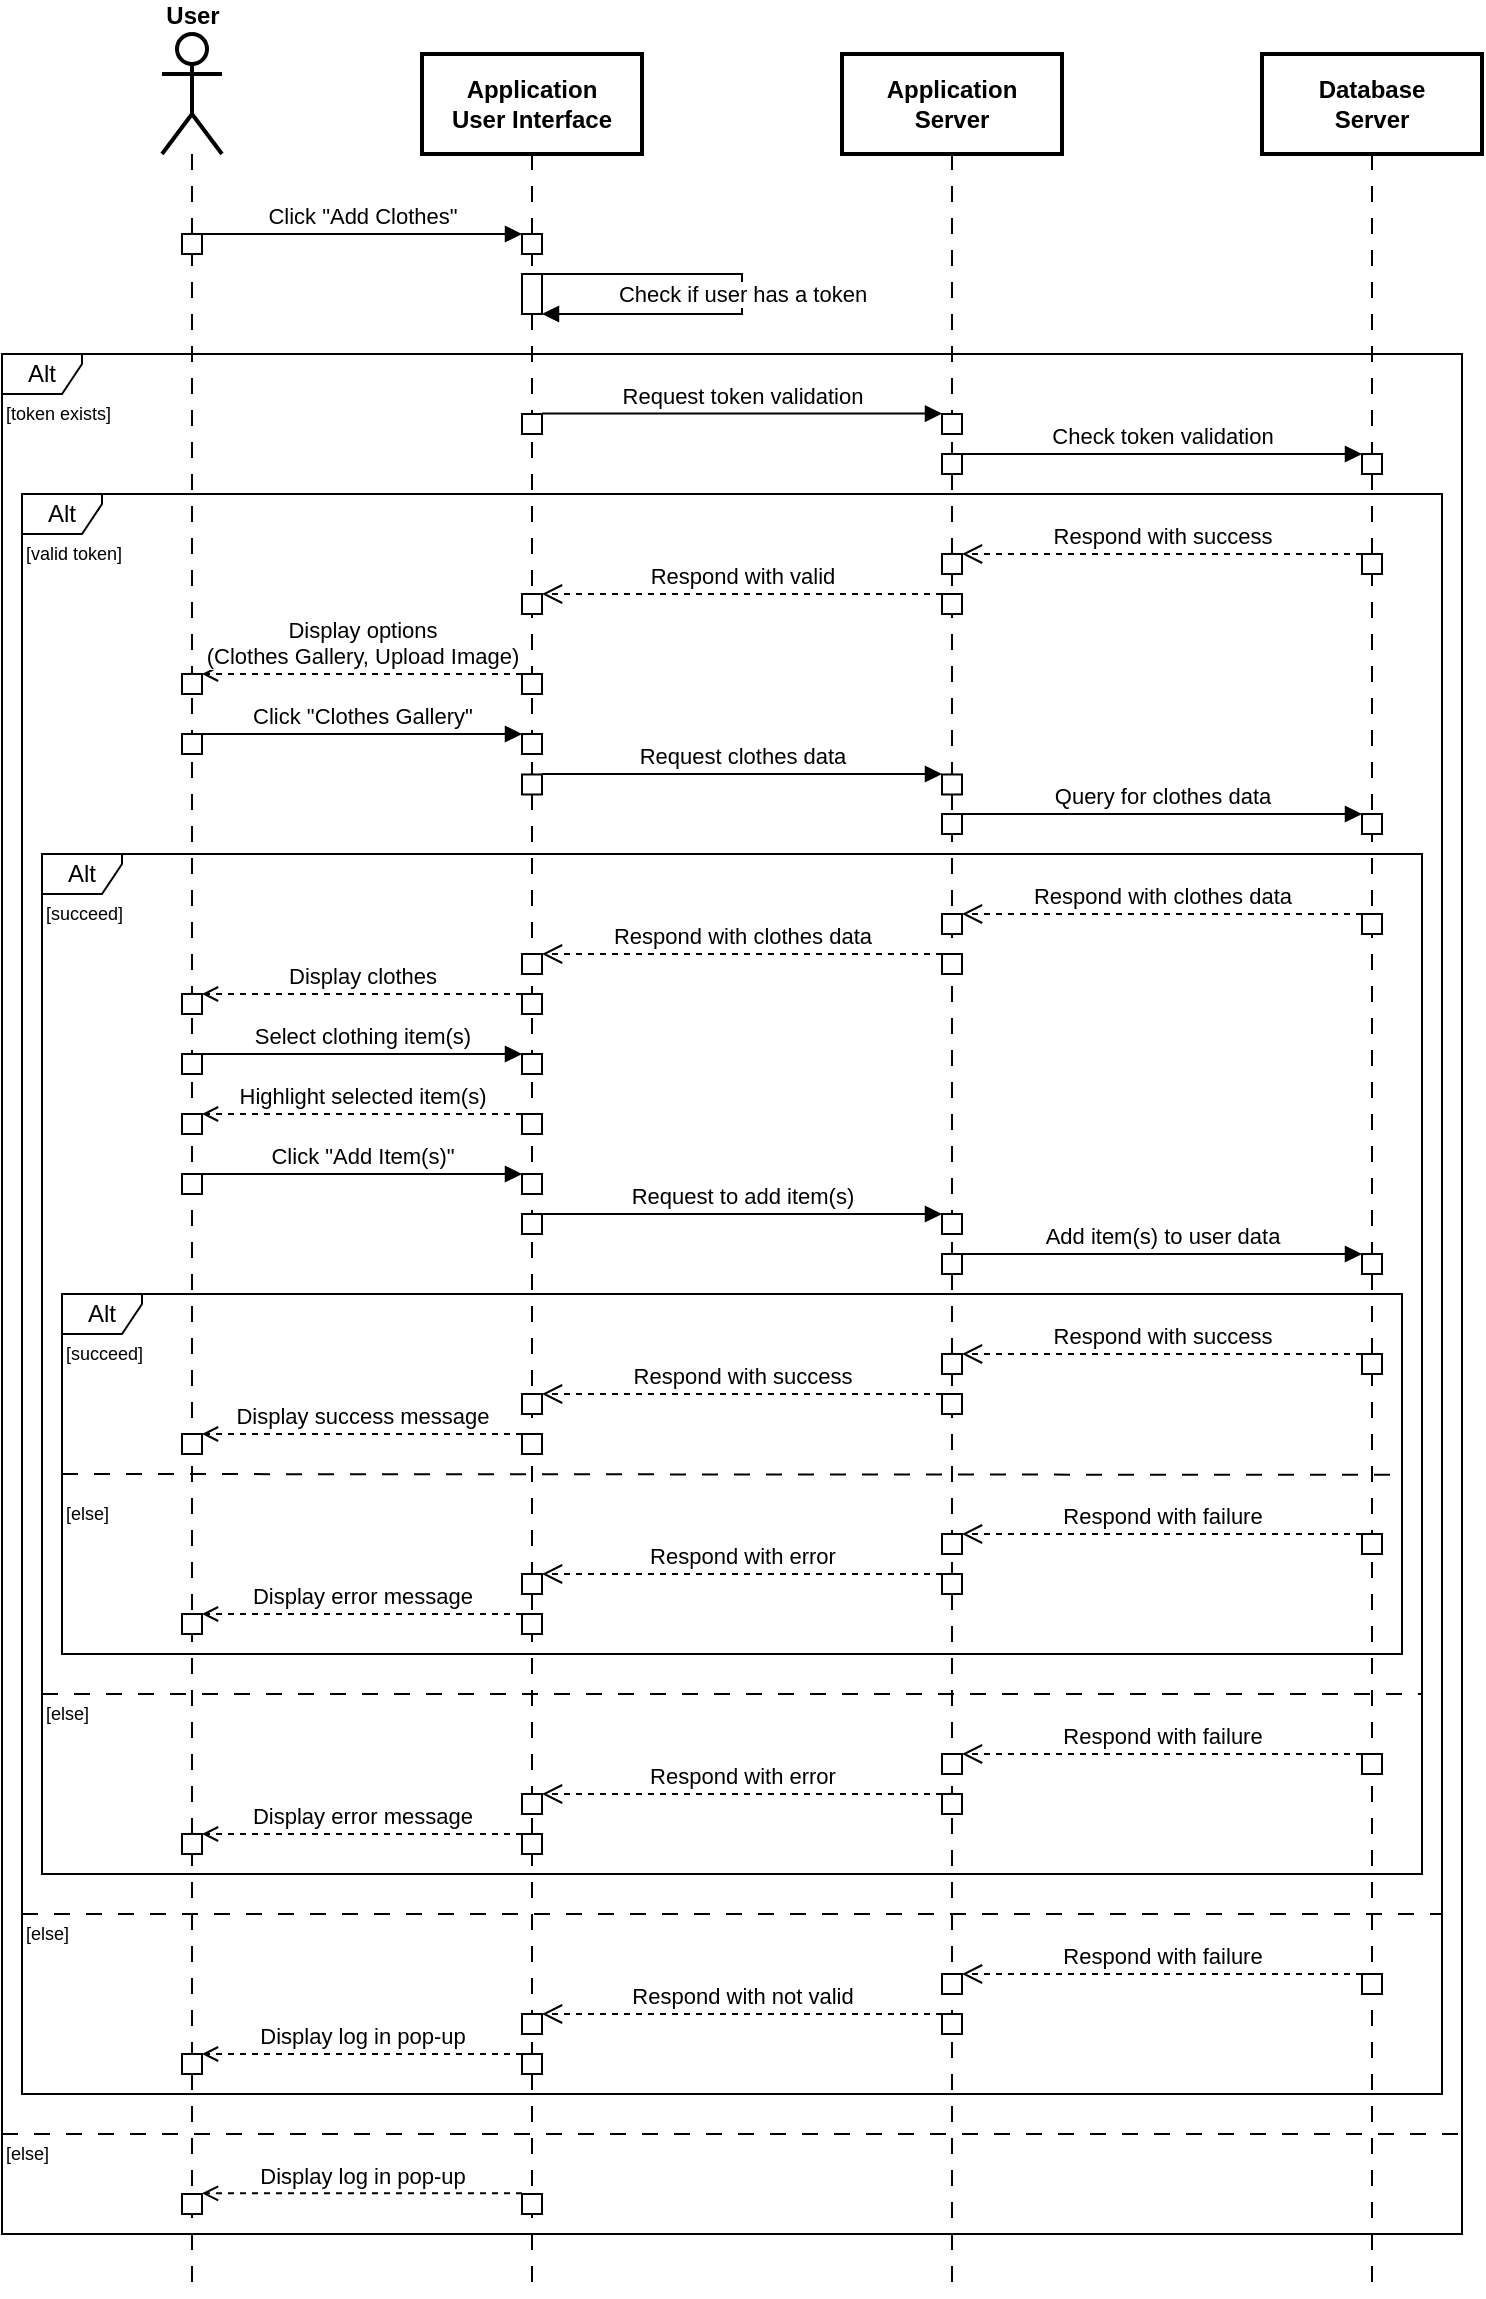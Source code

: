 <mxfile version="24.7.17">
  <diagram name="Page-1" id="OD9T5F2dHPoxvijF9nYm">
    <mxGraphModel dx="1050" dy="669" grid="1" gridSize="10" guides="1" tooltips="1" connect="1" arrows="1" fold="1" page="1" pageScale="1" pageWidth="850" pageHeight="1100" math="0" shadow="0">
      <root>
        <mxCell id="0" />
        <mxCell id="1" parent="0" />
        <mxCell id="In7xI8E0xvDwylisbrGG-25" style="edgeStyle=none;rounded=0;orthogonalLoop=1;jettySize=auto;html=1;exitX=0.5;exitY=1;exitDx=0;exitDy=0;endArrow=none;endFill=0;dashed=1;dashPattern=8 8;" parent="1" source="In7xI8E0xvDwylisbrGG-21" edge="1">
          <mxGeometry relative="1" as="geometry">
            <mxPoint x="515" y="1180" as="targetPoint" />
          </mxGeometry>
        </mxCell>
        <mxCell id="In7xI8E0xvDwylisbrGG-39" value="" style="edgeStyle=none;orthogonalLoop=1;jettySize=auto;html=1;rounded=0;endArrow=none;endFill=0;dashed=1;dashPattern=8 8;" parent="1" edge="1">
          <mxGeometry width="80" relative="1" as="geometry">
            <mxPoint x="135" y="110" as="sourcePoint" />
            <mxPoint x="135" y="1180" as="targetPoint" />
            <Array as="points" />
          </mxGeometry>
        </mxCell>
        <mxCell id="XyA3YNK-eUi3RnsB7o2L-49" value="" style="edgeStyle=none;rounded=0;orthogonalLoop=1;jettySize=auto;html=1;exitX=0.5;exitY=1;exitDx=0;exitDy=0;endArrow=none;endFill=0;dashed=1;dashPattern=8 8;" parent="1" source="In7xI8E0xvDwylisbrGG-22" edge="1">
          <mxGeometry relative="1" as="geometry">
            <mxPoint x="725" y="1180" as="targetPoint" />
            <mxPoint x="725" y="110" as="sourcePoint" />
          </mxGeometry>
        </mxCell>
        <mxCell id="XyA3YNK-eUi3RnsB7o2L-56" value="" style="edgeStyle=none;rounded=0;orthogonalLoop=1;jettySize=auto;html=1;exitX=0.5;exitY=1;exitDx=0;exitDy=0;endArrow=none;endFill=0;dashed=1;dashPattern=8 8;" parent="1" source="In7xI8E0xvDwylisbrGG-20" edge="1">
          <mxGeometry relative="1" as="geometry">
            <mxPoint x="305" y="1180" as="targetPoint" />
            <mxPoint x="305" y="110" as="sourcePoint" />
          </mxGeometry>
        </mxCell>
        <mxCell id="In7xI8E0xvDwylisbrGG-53" value="Display options&lt;div&gt;(Clothes Gallery, Upload Image)&lt;/div&gt;" style="html=1;verticalAlign=bottom;endArrow=open;curved=0;rounded=0;dashed=1;endFill=0;" parent="1" edge="1">
          <mxGeometry x="0.006" relative="1" as="geometry">
            <mxPoint x="300" y="370" as="sourcePoint" />
            <mxPoint x="140" y="370" as="targetPoint" />
            <mxPoint as="offset" />
          </mxGeometry>
        </mxCell>
        <mxCell id="iae3aB0KYA0uh2kD0ogV-4" value="&lt;font style=&quot;font-size: 9px;&quot;&gt;[valid token&lt;/font&gt;&lt;span style=&quot;background-color: initial;&quot;&gt;]&lt;/span&gt;" style="text;strokeColor=none;align=left;fillColor=none;html=1;verticalAlign=middle;whiteSpace=wrap;rounded=0;fontSize=9;" parent="1" vertex="1">
          <mxGeometry x="50" y="300" width="60" height="20" as="geometry" />
        </mxCell>
        <mxCell id="iae3aB0KYA0uh2kD0ogV-5" value="&lt;font style=&quot;font-size: 9px;&quot;&gt;[else&lt;/font&gt;&lt;span style=&quot;background-color: initial;&quot;&gt;]&lt;/span&gt;" style="text;strokeColor=none;align=left;fillColor=none;html=1;verticalAlign=middle;whiteSpace=wrap;rounded=0;fontSize=9;" parent="1" vertex="1">
          <mxGeometry x="50" y="990" width="60" height="20" as="geometry" />
        </mxCell>
        <mxCell id="iae3aB0KYA0uh2kD0ogV-6" value="Alt" style="shape=umlFrame;whiteSpace=wrap;html=1;pointerEvents=0;width=40;height=20;" parent="1" vertex="1">
          <mxGeometry x="50" y="280" width="710" height="800" as="geometry" />
        </mxCell>
        <mxCell id="iae3aB0KYA0uh2kD0ogV-7" value="" style="edgeStyle=none;orthogonalLoop=1;jettySize=auto;html=1;rounded=0;endArrow=none;endFill=0;dashed=1;dashPattern=8 8;" parent="1" edge="1">
          <mxGeometry width="80" relative="1" as="geometry">
            <mxPoint x="50" y="990" as="sourcePoint" />
            <mxPoint x="760" y="990" as="targetPoint" />
            <Array as="points" />
          </mxGeometry>
        </mxCell>
        <mxCell id="iae3aB0KYA0uh2kD0ogV-10" value="Respond with not valid" style="html=1;verticalAlign=bottom;endArrow=open;dashed=1;endSize=8;curved=0;rounded=0;" parent="1" edge="1">
          <mxGeometry relative="1" as="geometry">
            <mxPoint x="310" y="1040" as="targetPoint" />
            <mxPoint x="510" y="1040" as="sourcePoint" />
          </mxGeometry>
        </mxCell>
        <mxCell id="In7xI8E0xvDwylisbrGG-47" value="Click &quot;Add Clothes&quot;" style="html=1;verticalAlign=bottom;endArrow=block;curved=0;rounded=0;" parent="1" edge="1">
          <mxGeometry relative="1" as="geometry">
            <mxPoint x="140" y="150" as="sourcePoint" />
            <mxPoint x="300" y="150" as="targetPoint" />
          </mxGeometry>
        </mxCell>
        <mxCell id="In7xI8E0xvDwylisbrGG-48" value="Respond with error" style="html=1;verticalAlign=bottom;endArrow=open;dashed=1;endSize=8;curved=0;rounded=0;" parent="1" edge="1">
          <mxGeometry relative="1" as="geometry">
            <mxPoint x="310" y="930" as="targetPoint" />
            <mxPoint x="510" y="930" as="sourcePoint" />
          </mxGeometry>
        </mxCell>
        <mxCell id="In7xI8E0xvDwylisbrGG-56" value="Display log in pop-up" style="html=1;verticalAlign=bottom;endArrow=open;curved=0;rounded=0;dashed=1;endFill=0;" parent="1" edge="1">
          <mxGeometry x="0.007" relative="1" as="geometry">
            <mxPoint x="300" y="1129.66" as="sourcePoint" />
            <mxPoint x="140" y="1129.66" as="targetPoint" />
            <mxPoint as="offset" />
          </mxGeometry>
        </mxCell>
        <mxCell id="In7xI8E0xvDwylisbrGG-57" value="Click &quot;Clothes Gallery&quot;" style="html=1;verticalAlign=bottom;endArrow=block;curved=0;rounded=0;" parent="1" edge="1">
          <mxGeometry relative="1" as="geometry">
            <mxPoint x="140" y="400" as="sourcePoint" />
            <mxPoint x="300" y="400" as="targetPoint" />
          </mxGeometry>
        </mxCell>
        <mxCell id="In7xI8E0xvDwylisbrGG-59" value="Query for clothes data" style="html=1;verticalAlign=bottom;endArrow=block;curved=0;rounded=0;" parent="1" edge="1">
          <mxGeometry relative="1" as="geometry">
            <mxPoint x="520" y="440" as="sourcePoint" />
            <mxPoint x="720" y="440" as="targetPoint" />
          </mxGeometry>
        </mxCell>
        <mxCell id="In7xI8E0xvDwylisbrGG-62" value="Alt" style="shape=umlFrame;whiteSpace=wrap;html=1;pointerEvents=0;width=40;height=20;" parent="1" vertex="1">
          <mxGeometry x="40" y="210" width="730" height="940" as="geometry" />
        </mxCell>
        <mxCell id="In7xI8E0xvDwylisbrGG-66" value="&lt;font style=&quot;font-size: 9px;&quot;&gt;[token exists&lt;/font&gt;&lt;span style=&quot;background-color: initial;&quot;&gt;]&lt;/span&gt;" style="text;strokeColor=none;align=left;fillColor=none;html=1;verticalAlign=middle;whiteSpace=wrap;rounded=0;fontSize=9;" parent="1" vertex="1">
          <mxGeometry x="40" y="230" width="60" height="20" as="geometry" />
        </mxCell>
        <mxCell id="In7xI8E0xvDwylisbrGG-67" value="&lt;font style=&quot;font-size: 9px;&quot;&gt;[else&lt;/font&gt;&lt;span style=&quot;background-color: initial;&quot;&gt;]&lt;/span&gt;" style="text;strokeColor=none;align=left;fillColor=none;html=1;verticalAlign=middle;whiteSpace=wrap;rounded=0;fontSize=9;" parent="1" vertex="1">
          <mxGeometry x="40" y="1100" width="60" height="20" as="geometry" />
        </mxCell>
        <mxCell id="In7xI8E0xvDwylisbrGG-74" value="" style="edgeStyle=none;orthogonalLoop=1;jettySize=auto;html=1;rounded=0;endArrow=none;endFill=0;dashed=1;dashPattern=8 8;" parent="1" edge="1">
          <mxGeometry width="80" relative="1" as="geometry">
            <mxPoint x="40" y="1100" as="sourcePoint" />
            <mxPoint x="770" y="1100" as="targetPoint" />
            <Array as="points" />
          </mxGeometry>
        </mxCell>
        <mxCell id="In7xI8E0xvDwylisbrGG-75" value="[succeed]" style="text;strokeColor=none;align=left;fillColor=none;html=1;verticalAlign=middle;whiteSpace=wrap;rounded=0;fontSize=9;" parent="1" vertex="1">
          <mxGeometry x="60" y="480" width="50" height="20" as="geometry" />
        </mxCell>
        <mxCell id="In7xI8E0xvDwylisbrGG-76" value="&lt;font style=&quot;font-size: 9px;&quot;&gt;[else&lt;/font&gt;&lt;span style=&quot;background-color: initial;&quot;&gt;]&lt;/span&gt;" style="text;strokeColor=none;align=left;fillColor=none;html=1;verticalAlign=middle;whiteSpace=wrap;rounded=0;fontSize=9;" parent="1" vertex="1">
          <mxGeometry x="60" y="880" width="50" height="20" as="geometry" />
        </mxCell>
        <mxCell id="In7xI8E0xvDwylisbrGG-77" value="Alt" style="shape=umlFrame;whiteSpace=wrap;html=1;pointerEvents=0;width=40;height=20;" parent="1" vertex="1">
          <mxGeometry x="60" y="460" width="690" height="510" as="geometry" />
        </mxCell>
        <mxCell id="In7xI8E0xvDwylisbrGG-78" value="" style="edgeStyle=none;orthogonalLoop=1;jettySize=auto;html=1;rounded=0;endArrow=none;endFill=0;dashed=1;dashPattern=8 8;" parent="1" edge="1">
          <mxGeometry width="80" relative="1" as="geometry">
            <mxPoint x="60" y="880" as="sourcePoint" />
            <mxPoint x="750" y="880" as="targetPoint" />
            <Array as="points" />
          </mxGeometry>
        </mxCell>
        <mxCell id="In7xI8E0xvDwylisbrGG-81" value="Display clothes" style="html=1;verticalAlign=bottom;endArrow=open;curved=0;rounded=0;dashed=1;endFill=0;" parent="1" edge="1">
          <mxGeometry x="0.006" relative="1" as="geometry">
            <mxPoint x="300" y="530" as="sourcePoint" />
            <mxPoint x="140" y="530" as="targetPoint" />
            <mxPoint as="offset" />
          </mxGeometry>
        </mxCell>
        <mxCell id="In7xI8E0xvDwylisbrGG-86" value="Select clothing item(s)" style="html=1;verticalAlign=bottom;endArrow=block;curved=0;rounded=0;" parent="1" edge="1">
          <mxGeometry relative="1" as="geometry">
            <mxPoint x="140" y="560" as="sourcePoint" />
            <mxPoint x="300" y="560" as="targetPoint" />
          </mxGeometry>
        </mxCell>
        <mxCell id="In7xI8E0xvDwylisbrGG-88" value="Highlight selected item(s)" style="html=1;verticalAlign=bottom;endArrow=open;curved=0;rounded=0;dashed=1;endFill=0;" parent="1" edge="1">
          <mxGeometry x="0.006" relative="1" as="geometry">
            <mxPoint x="300" y="590" as="sourcePoint" />
            <mxPoint x="140" y="590" as="targetPoint" />
            <mxPoint as="offset" />
          </mxGeometry>
        </mxCell>
        <mxCell id="In7xI8E0xvDwylisbrGG-89" value="Click &quot;Add Item(s)&quot;" style="html=1;verticalAlign=bottom;endArrow=block;curved=0;rounded=0;" parent="1" edge="1">
          <mxGeometry relative="1" as="geometry">
            <mxPoint x="140" y="620" as="sourcePoint" />
            <mxPoint x="300" y="620" as="targetPoint" />
          </mxGeometry>
        </mxCell>
        <mxCell id="In7xI8E0xvDwylisbrGG-90" value="Request to add item(s)" style="html=1;verticalAlign=bottom;endArrow=block;curved=0;rounded=0;" parent="1" edge="1">
          <mxGeometry relative="1" as="geometry">
            <mxPoint x="310" y="640" as="sourcePoint" />
            <mxPoint x="510" y="640" as="targetPoint" />
          </mxGeometry>
        </mxCell>
        <mxCell id="In7xI8E0xvDwylisbrGG-91" value="Add item(s) to user data" style="html=1;verticalAlign=bottom;endArrow=block;curved=0;rounded=0;" parent="1" edge="1">
          <mxGeometry relative="1" as="geometry">
            <mxPoint x="520" y="660" as="sourcePoint" />
            <mxPoint x="720" y="660" as="targetPoint" />
          </mxGeometry>
        </mxCell>
        <mxCell id="In7xI8E0xvDwylisbrGG-92" value="Respond with success" style="html=1;verticalAlign=bottom;endArrow=open;dashed=1;endSize=8;curved=0;rounded=0;" parent="1" edge="1">
          <mxGeometry relative="1" as="geometry">
            <mxPoint x="520" y="710" as="targetPoint" />
            <mxPoint x="720" y="710" as="sourcePoint" />
          </mxGeometry>
        </mxCell>
        <mxCell id="In7xI8E0xvDwylisbrGG-96" value="Respond with success" style="html=1;verticalAlign=bottom;endArrow=open;dashed=1;endSize=8;curved=0;rounded=0;" parent="1" edge="1">
          <mxGeometry relative="1" as="geometry">
            <mxPoint x="310" y="730" as="targetPoint" />
            <mxPoint x="510" y="730" as="sourcePoint" />
          </mxGeometry>
        </mxCell>
        <mxCell id="In7xI8E0xvDwylisbrGG-99" value="Alt" style="shape=umlFrame;whiteSpace=wrap;html=1;pointerEvents=0;width=40;height=20;" parent="1" vertex="1">
          <mxGeometry x="70" y="680" width="670" height="180" as="geometry" />
        </mxCell>
        <mxCell id="In7xI8E0xvDwylisbrGG-100" value="[succeed]" style="text;strokeColor=none;align=left;fillColor=none;html=1;verticalAlign=middle;whiteSpace=wrap;rounded=0;fontSize=9;" parent="1" vertex="1">
          <mxGeometry x="70" y="700" width="50" height="20" as="geometry" />
        </mxCell>
        <mxCell id="In7xI8E0xvDwylisbrGG-101" value="&lt;font style=&quot;font-size: 9px;&quot;&gt;[else&lt;/font&gt;&lt;span style=&quot;background-color: initial;&quot;&gt;]&lt;/span&gt;" style="text;strokeColor=none;align=left;fillColor=none;html=1;verticalAlign=middle;whiteSpace=wrap;rounded=0;fontSize=9;" parent="1" vertex="1">
          <mxGeometry x="70" y="780" width="50" height="20" as="geometry" />
        </mxCell>
        <mxCell id="In7xI8E0xvDwylisbrGG-102" value="" style="edgeStyle=none;orthogonalLoop=1;jettySize=auto;html=1;rounded=0;endArrow=none;endFill=0;dashed=1;dashPattern=8 8;" parent="1" edge="1">
          <mxGeometry width="80" relative="1" as="geometry">
            <mxPoint x="70" y="770" as="sourcePoint" />
            <mxPoint x="740" y="770.42" as="targetPoint" />
            <Array as="points" />
          </mxGeometry>
        </mxCell>
        <mxCell id="In7xI8E0xvDwylisbrGG-104" value="Respond with error" style="html=1;verticalAlign=bottom;endArrow=open;dashed=1;endSize=8;curved=0;rounded=0;" parent="1" edge="1">
          <mxGeometry relative="1" as="geometry">
            <mxPoint x="310" y="820" as="targetPoint" />
            <mxPoint x="510" y="820" as="sourcePoint" />
          </mxGeometry>
        </mxCell>
        <mxCell id="In7xI8E0xvDwylisbrGG-106" value="" style="html=1;points=[[0,0,0,0,5],[0,1,0,0,-5],[1,0,0,0,5],[1,1,0,0,-5]];perimeter=orthogonalPerimeter;outlineConnect=0;targetShapes=umlLifeline;portConstraint=eastwest;newEdgeStyle={&quot;curved&quot;:0,&quot;rounded&quot;:0};" parent="1" vertex="1">
          <mxGeometry x="720" y="660" width="10" height="10" as="geometry" />
        </mxCell>
        <mxCell id="In7xI8E0xvDwylisbrGG-107" value="" style="html=1;points=[[0,0,0,0,5],[0,1,0,0,-5],[1,0,0,0,5],[1,1,0,0,-5]];perimeter=orthogonalPerimeter;outlineConnect=0;targetShapes=umlLifeline;portConstraint=eastwest;newEdgeStyle={&quot;curved&quot;:0,&quot;rounded&quot;:0};" parent="1" vertex="1">
          <mxGeometry x="130" y="150" width="10" height="10" as="geometry" />
        </mxCell>
        <mxCell id="In7xI8E0xvDwylisbrGG-111" value="" style="html=1;points=[[0,0,0,0,5],[0,1,0,0,-5],[1,0,0,0,5],[1,1,0,0,-5]];perimeter=orthogonalPerimeter;outlineConnect=0;targetShapes=umlLifeline;portConstraint=eastwest;newEdgeStyle={&quot;curved&quot;:0,&quot;rounded&quot;:0};" parent="1" vertex="1">
          <mxGeometry x="720" y="440" width="10" height="10" as="geometry" />
        </mxCell>
        <mxCell id="In7xI8E0xvDwylisbrGG-114" value="" style="html=1;points=[[0,0,0,0,5],[0,1,0,0,-5],[1,0,0,0,5],[1,1,0,0,-5]];perimeter=orthogonalPerimeter;outlineConnect=0;targetShapes=umlLifeline;portConstraint=eastwest;newEdgeStyle={&quot;curved&quot;:0,&quot;rounded&quot;:0};" parent="1" vertex="1">
          <mxGeometry x="510" y="640" width="10" height="10" as="geometry" />
        </mxCell>
        <mxCell id="iae3aB0KYA0uh2kD0ogV-1" value="Check if user has a token" style="html=1;verticalAlign=middle;endArrow=block;curved=0;rounded=0;" parent="1" edge="1">
          <mxGeometry relative="1" as="geometry">
            <mxPoint x="310" y="170" as="sourcePoint" />
            <mxPoint x="310" y="190" as="targetPoint" />
            <Array as="points">
              <mxPoint x="410" y="170" />
              <mxPoint x="410" y="190" />
            </Array>
            <mxPoint as="offset" />
          </mxGeometry>
        </mxCell>
        <mxCell id="iae3aB0KYA0uh2kD0ogV-2" value="Request token validation" style="html=1;verticalAlign=bottom;endArrow=block;curved=0;rounded=0;" parent="1" edge="1">
          <mxGeometry relative="1" as="geometry">
            <mxPoint x="310" y="239.76" as="sourcePoint" />
            <mxPoint x="510" y="239.76" as="targetPoint" />
          </mxGeometry>
        </mxCell>
        <mxCell id="iae3aB0KYA0uh2kD0ogV-8" value="Check token validation" style="html=1;verticalAlign=bottom;endArrow=block;curved=0;rounded=0;" parent="1" edge="1">
          <mxGeometry relative="1" as="geometry">
            <mxPoint x="520" y="260" as="sourcePoint" />
            <mxPoint x="720" y="260" as="targetPoint" />
          </mxGeometry>
        </mxCell>
        <mxCell id="iae3aB0KYA0uh2kD0ogV-13" value="" style="html=1;points=[[0,0,0,0,5],[0,1,0,0,-5],[1,0,0,0,5],[1,1,0,0,-5]];perimeter=orthogonalPerimeter;outlineConnect=0;targetShapes=umlLifeline;portConstraint=eastwest;newEdgeStyle={&quot;curved&quot;:0,&quot;rounded&quot;:0};" parent="1" vertex="1">
          <mxGeometry x="300" y="150" width="10" height="10" as="geometry" />
        </mxCell>
        <mxCell id="In7xI8E0xvDwylisbrGG-19" value="User" style="shape=umlActor;verticalLabelPosition=top;verticalAlign=bottom;html=1;strokeWidth=2;fontStyle=1;labelBorderColor=none;labelPosition=center;align=center;" parent="1" vertex="1">
          <mxGeometry x="120" y="50" width="30" height="60" as="geometry" />
        </mxCell>
        <mxCell id="In7xI8E0xvDwylisbrGG-20" value="Application&lt;div&gt;User Interface&lt;/div&gt;" style="html=1;whiteSpace=wrap;strokeWidth=2;fontStyle=1" parent="1" vertex="1">
          <mxGeometry x="250" y="60" width="110" height="50" as="geometry" />
        </mxCell>
        <mxCell id="In7xI8E0xvDwylisbrGG-21" value="Application&lt;div&gt;Server&lt;/div&gt;" style="html=1;whiteSpace=wrap;strokeWidth=2;fontStyle=1" parent="1" vertex="1">
          <mxGeometry x="460" y="60" width="110" height="50" as="geometry" />
        </mxCell>
        <mxCell id="In7xI8E0xvDwylisbrGG-22" value="Database&lt;div&gt;Server&lt;/div&gt;" style="html=1;whiteSpace=wrap;strokeWidth=2;fontStyle=1" parent="1" vertex="1">
          <mxGeometry x="670" y="60" width="110" height="50" as="geometry" />
        </mxCell>
        <mxCell id="In7xI8E0xvDwylisbrGG-112" value="" style="html=1;points=[[0,0,0,0,5],[0,1,0,0,-5],[1,0,0,0,5],[1,1,0,0,-5]];perimeter=orthogonalPerimeter;outlineConnect=0;targetShapes=umlLifeline;portConstraint=eastwest;newEdgeStyle={&quot;curved&quot;:0,&quot;rounded&quot;:0};" parent="1" vertex="1">
          <mxGeometry x="300" y="560" width="10" height="10" as="geometry" />
        </mxCell>
        <mxCell id="iae3aB0KYA0uh2kD0ogV-16" value="Respond with clothes data" style="html=1;verticalAlign=bottom;endArrow=open;dashed=1;endSize=8;curved=0;rounded=0;" parent="1" edge="1">
          <mxGeometry relative="1" as="geometry">
            <mxPoint x="520" y="490" as="targetPoint" />
            <mxPoint x="720" y="490" as="sourcePoint" />
          </mxGeometry>
        </mxCell>
        <mxCell id="iae3aB0KYA0uh2kD0ogV-17" value="Respond with clothes data" style="html=1;verticalAlign=bottom;endArrow=open;dashed=1;endSize=8;curved=0;rounded=0;" parent="1" edge="1">
          <mxGeometry relative="1" as="geometry">
            <mxPoint x="310" y="510" as="targetPoint" />
            <mxPoint x="510" y="510" as="sourcePoint" />
          </mxGeometry>
        </mxCell>
        <mxCell id="iae3aB0KYA0uh2kD0ogV-19" value="Respond with success" style="html=1;verticalAlign=bottom;endArrow=open;dashed=1;endSize=8;curved=0;rounded=0;" parent="1" edge="1">
          <mxGeometry relative="1" as="geometry">
            <mxPoint x="520" y="310" as="targetPoint" />
            <mxPoint x="720" y="310" as="sourcePoint" />
            <mxPoint as="offset" />
          </mxGeometry>
        </mxCell>
        <mxCell id="iae3aB0KYA0uh2kD0ogV-20" value="Respond with failure" style="html=1;verticalAlign=bottom;endArrow=open;dashed=1;endSize=8;curved=0;rounded=0;" parent="1" edge="1">
          <mxGeometry relative="1" as="geometry">
            <mxPoint x="520" y="800" as="targetPoint" />
            <mxPoint x="720" y="800" as="sourcePoint" />
          </mxGeometry>
        </mxCell>
        <mxCell id="iae3aB0KYA0uh2kD0ogV-21" value="" style="html=1;points=[[0,0,0,0,5],[0,1,0,0,-5],[1,0,0,0,5],[1,1,0,0,-5]];perimeter=orthogonalPerimeter;outlineConnect=0;targetShapes=umlLifeline;portConstraint=eastwest;newEdgeStyle={&quot;curved&quot;:0,&quot;rounded&quot;:0};" parent="1" vertex="1">
          <mxGeometry x="720" y="260" width="10" height="10" as="geometry" />
        </mxCell>
        <mxCell id="iae3aB0KYA0uh2kD0ogV-23" value="Display error message" style="html=1;verticalAlign=bottom;endArrow=open;curved=0;rounded=0;dashed=1;endFill=0;" parent="1" edge="1">
          <mxGeometry x="0.006" relative="1" as="geometry">
            <mxPoint x="300" y="950" as="sourcePoint" />
            <mxPoint x="140" y="950" as="targetPoint" />
            <mxPoint as="offset" />
          </mxGeometry>
        </mxCell>
        <mxCell id="iae3aB0KYA0uh2kD0ogV-26" value="Display success message" style="html=1;verticalAlign=bottom;endArrow=open;curved=0;rounded=0;dashed=1;endFill=0;" parent="1" edge="1">
          <mxGeometry x="0.006" relative="1" as="geometry">
            <mxPoint x="300" y="750" as="sourcePoint" />
            <mxPoint x="140" y="750" as="targetPoint" />
            <mxPoint as="offset" />
          </mxGeometry>
        </mxCell>
        <mxCell id="iae3aB0KYA0uh2kD0ogV-27" value="Display error message" style="html=1;verticalAlign=bottom;endArrow=open;curved=0;rounded=0;dashed=1;endFill=0;" parent="1" edge="1">
          <mxGeometry x="0.006" relative="1" as="geometry">
            <mxPoint x="300" y="840" as="sourcePoint" />
            <mxPoint x="140" y="840" as="targetPoint" />
            <mxPoint as="offset" />
          </mxGeometry>
        </mxCell>
        <mxCell id="iae3aB0KYA0uh2kD0ogV-28" value="Display log in pop-up" style="html=1;verticalAlign=bottom;endArrow=open;curved=0;rounded=0;dashed=1;endFill=0;" parent="1" edge="1">
          <mxGeometry x="0.007" relative="1" as="geometry">
            <mxPoint x="300" y="1060" as="sourcePoint" />
            <mxPoint x="140" y="1060" as="targetPoint" />
            <mxPoint as="offset" />
          </mxGeometry>
        </mxCell>
        <mxCell id="iae3aB0KYA0uh2kD0ogV-29" value="Respond with failure" style="html=1;verticalAlign=bottom;endArrow=open;dashed=1;endSize=8;curved=0;rounded=0;" parent="1" edge="1">
          <mxGeometry relative="1" as="geometry">
            <mxPoint x="520" y="910" as="targetPoint" />
            <mxPoint x="720" y="910" as="sourcePoint" />
          </mxGeometry>
        </mxCell>
        <mxCell id="iae3aB0KYA0uh2kD0ogV-30" value="Respond with failure" style="html=1;verticalAlign=bottom;endArrow=open;dashed=1;endSize=8;curved=0;rounded=0;" parent="1" edge="1">
          <mxGeometry relative="1" as="geometry">
            <mxPoint x="520" y="1020" as="targetPoint" />
            <mxPoint x="720" y="1020" as="sourcePoint" />
            <mxPoint as="offset" />
          </mxGeometry>
        </mxCell>
        <mxCell id="iae3aB0KYA0uh2kD0ogV-32" value="" style="html=1;points=[[0,0,0,0,5],[0,1,0,0,-5],[1,0,0,0,5],[1,1,0,0,-5]];perimeter=orthogonalPerimeter;outlineConnect=0;targetShapes=umlLifeline;portConstraint=eastwest;newEdgeStyle={&quot;curved&quot;:0,&quot;rounded&quot;:0};" parent="1" vertex="1">
          <mxGeometry x="130" y="560" width="10" height="10" as="geometry" />
        </mxCell>
        <mxCell id="XyA3YNK-eUi3RnsB7o2L-1" value="" style="html=1;points=[[0,0,0,0,5],[0,1,0,0,-5],[1,0,0,0,5],[1,1,0,0,-5]];perimeter=orthogonalPerimeter;outlineConnect=0;targetShapes=umlLifeline;portConstraint=eastwest;newEdgeStyle={&quot;curved&quot;:0,&quot;rounded&quot;:0};" parent="1" vertex="1">
          <mxGeometry x="130" y="950" width="10" height="10" as="geometry" />
        </mxCell>
        <mxCell id="XyA3YNK-eUi3RnsB7o2L-2" value="" style="html=1;points=[[0,0,0,0,5],[0,1,0,0,-5],[1,0,0,0,5],[1,1,0,0,-5]];perimeter=orthogonalPerimeter;outlineConnect=0;targetShapes=umlLifeline;portConstraint=eastwest;newEdgeStyle={&quot;curved&quot;:0,&quot;rounded&quot;:0};" parent="1" vertex="1">
          <mxGeometry x="130" y="1060" width="10" height="10" as="geometry" />
        </mxCell>
        <mxCell id="XyA3YNK-eUi3RnsB7o2L-3" value="" style="html=1;points=[[0,0,0,0,5],[0,1,0,0,-5],[1,0,0,0,5],[1,1,0,0,-5]];perimeter=orthogonalPerimeter;outlineConnect=0;targetShapes=umlLifeline;portConstraint=eastwest;newEdgeStyle={&quot;curved&quot;:0,&quot;rounded&quot;:0};" parent="1" vertex="1">
          <mxGeometry x="130" y="1130" width="10" height="10" as="geometry" />
        </mxCell>
        <mxCell id="XyA3YNK-eUi3RnsB7o2L-4" value="" style="html=1;points=[[0,0,0,0,5],[0,1,0,0,-5],[1,0,0,0,5],[1,1,0,0,-5]];perimeter=orthogonalPerimeter;outlineConnect=0;targetShapes=umlLifeline;portConstraint=eastwest;newEdgeStyle={&quot;curved&quot;:0,&quot;rounded&quot;:0};" parent="1" vertex="1">
          <mxGeometry x="510" y="240" width="10" height="10" as="geometry" />
        </mxCell>
        <mxCell id="XyA3YNK-eUi3RnsB7o2L-5" value="" style="html=1;points=[[0,0,0,0,5],[0,1,0,0,-5],[1,0,0,0,5],[1,1,0,0,-5]];perimeter=orthogonalPerimeter;outlineConnect=0;targetShapes=umlLifeline;portConstraint=eastwest;newEdgeStyle={&quot;curved&quot;:0,&quot;rounded&quot;:0};" parent="1" vertex="1">
          <mxGeometry x="130" y="400" width="10" height="10" as="geometry" />
        </mxCell>
        <mxCell id="XyA3YNK-eUi3RnsB7o2L-6" value="" style="html=1;points=[[0,0,0,0,5],[0,1,0,0,-5],[1,0,0,0,5],[1,1,0,0,-5]];perimeter=orthogonalPerimeter;outlineConnect=0;targetShapes=umlLifeline;portConstraint=eastwest;newEdgeStyle={&quot;curved&quot;:0,&quot;rounded&quot;:0};" parent="1" vertex="1">
          <mxGeometry x="300" y="400" width="10" height="10" as="geometry" />
        </mxCell>
        <mxCell id="XyA3YNK-eUi3RnsB7o2L-7" value="" style="html=1;points=[[0,0,0,0,5],[0,1,0,0,-5],[1,0,0,0,5],[1,1,0,0,-5]];perimeter=orthogonalPerimeter;outlineConnect=0;targetShapes=umlLifeline;portConstraint=eastwest;newEdgeStyle={&quot;curved&quot;:0,&quot;rounded&quot;:0};" parent="1" vertex="1">
          <mxGeometry x="300" y="170" width="10" height="20" as="geometry" />
        </mxCell>
        <mxCell id="XyA3YNK-eUi3RnsB7o2L-8" value="" style="html=1;points=[[0,0,0,0,5],[0,1,0,0,-5],[1,0,0,0,5],[1,1,0,0,-5]];perimeter=orthogonalPerimeter;outlineConnect=0;targetShapes=umlLifeline;portConstraint=eastwest;newEdgeStyle={&quot;curved&quot;:0,&quot;rounded&quot;:0};" parent="1" vertex="1">
          <mxGeometry x="130" y="370" width="10" height="10" as="geometry" />
        </mxCell>
        <mxCell id="XyA3YNK-eUi3RnsB7o2L-10" value="" style="html=1;points=[[0,0,0,0,5],[0,1,0,0,-5],[1,0,0,0,5],[1,1,0,0,-5]];perimeter=orthogonalPerimeter;outlineConnect=0;targetShapes=umlLifeline;portConstraint=eastwest;newEdgeStyle={&quot;curved&quot;:0,&quot;rounded&quot;:0};" parent="1" vertex="1">
          <mxGeometry x="300" y="510" width="10" height="10" as="geometry" />
        </mxCell>
        <mxCell id="XyA3YNK-eUi3RnsB7o2L-11" value="" style="html=1;points=[[0,0,0,0,5],[0,1,0,0,-5],[1,0,0,0,5],[1,1,0,0,-5]];perimeter=orthogonalPerimeter;outlineConnect=0;targetShapes=umlLifeline;portConstraint=eastwest;newEdgeStyle={&quot;curved&quot;:0,&quot;rounded&quot;:0};" parent="1" vertex="1">
          <mxGeometry x="300" y="530" width="10" height="10" as="geometry" />
        </mxCell>
        <mxCell id="XyA3YNK-eUi3RnsB7o2L-12" value="" style="html=1;points=[[0,0,0,0,5],[0,1,0,0,-5],[1,0,0,0,5],[1,1,0,0,-5]];perimeter=orthogonalPerimeter;outlineConnect=0;targetShapes=umlLifeline;portConstraint=eastwest;newEdgeStyle={&quot;curved&quot;:0,&quot;rounded&quot;:0};" parent="1" vertex="1">
          <mxGeometry x="130" y="530" width="10" height="10" as="geometry" />
        </mxCell>
        <mxCell id="XyA3YNK-eUi3RnsB7o2L-13" value="" style="html=1;points=[[0,0,0,0,5],[0,1,0,0,-5],[1,0,0,0,5],[1,1,0,0,-5]];perimeter=orthogonalPerimeter;outlineConnect=0;targetShapes=umlLifeline;portConstraint=eastwest;newEdgeStyle={&quot;curved&quot;:0,&quot;rounded&quot;:0};" parent="1" vertex="1">
          <mxGeometry x="300" y="590" width="10" height="10" as="geometry" />
        </mxCell>
        <mxCell id="XyA3YNK-eUi3RnsB7o2L-14" value="" style="html=1;points=[[0,0,0,0,5],[0,1,0,0,-5],[1,0,0,0,5],[1,1,0,0,-5]];perimeter=orthogonalPerimeter;outlineConnect=0;targetShapes=umlLifeline;portConstraint=eastwest;newEdgeStyle={&quot;curved&quot;:0,&quot;rounded&quot;:0};" parent="1" vertex="1">
          <mxGeometry x="130" y="590" width="10" height="10" as="geometry" />
        </mxCell>
        <mxCell id="XyA3YNK-eUi3RnsB7o2L-15" value="" style="html=1;points=[[0,0,0,0,5],[0,1,0,0,-5],[1,0,0,0,5],[1,1,0,0,-5]];perimeter=orthogonalPerimeter;outlineConnect=0;targetShapes=umlLifeline;portConstraint=eastwest;newEdgeStyle={&quot;curved&quot;:0,&quot;rounded&quot;:0};" parent="1" vertex="1">
          <mxGeometry x="130" y="620" width="10" height="10" as="geometry" />
        </mxCell>
        <mxCell id="XyA3YNK-eUi3RnsB7o2L-16" value="" style="html=1;points=[[0,0,0,0,5],[0,1,0,0,-5],[1,0,0,0,5],[1,1,0,0,-5]];perimeter=orthogonalPerimeter;outlineConnect=0;targetShapes=umlLifeline;portConstraint=eastwest;newEdgeStyle={&quot;curved&quot;:0,&quot;rounded&quot;:0};" parent="1" vertex="1">
          <mxGeometry x="300" y="620" width="10" height="10" as="geometry" />
        </mxCell>
        <mxCell id="XyA3YNK-eUi3RnsB7o2L-17" value="" style="html=1;points=[[0,0,0,0,5],[0,1,0,0,-5],[1,0,0,0,5],[1,1,0,0,-5]];perimeter=orthogonalPerimeter;outlineConnect=0;targetShapes=umlLifeline;portConstraint=eastwest;newEdgeStyle={&quot;curved&quot;:0,&quot;rounded&quot;:0};" parent="1" vertex="1">
          <mxGeometry x="300" y="640" width="10" height="10" as="geometry" />
        </mxCell>
        <mxCell id="XyA3YNK-eUi3RnsB7o2L-18" value="" style="html=1;points=[[0,0,0,0,5],[0,1,0,0,-5],[1,0,0,0,5],[1,1,0,0,-5]];perimeter=orthogonalPerimeter;outlineConnect=0;targetShapes=umlLifeline;portConstraint=eastwest;newEdgeStyle={&quot;curved&quot;:0,&quot;rounded&quot;:0};" parent="1" vertex="1">
          <mxGeometry x="300" y="730" width="10" height="10" as="geometry" />
        </mxCell>
        <mxCell id="XyA3YNK-eUi3RnsB7o2L-19" value="" style="html=1;points=[[0,0,0,0,5],[0,1,0,0,-5],[1,0,0,0,5],[1,1,0,0,-5]];perimeter=orthogonalPerimeter;outlineConnect=0;targetShapes=umlLifeline;portConstraint=eastwest;newEdgeStyle={&quot;curved&quot;:0,&quot;rounded&quot;:0};" parent="1" vertex="1">
          <mxGeometry x="130" y="750" width="10" height="10" as="geometry" />
        </mxCell>
        <mxCell id="XyA3YNK-eUi3RnsB7o2L-20" value="" style="html=1;points=[[0,0,0,0,5],[0,1,0,0,-5],[1,0,0,0,5],[1,1,0,0,-5]];perimeter=orthogonalPerimeter;outlineConnect=0;targetShapes=umlLifeline;portConstraint=eastwest;newEdgeStyle={&quot;curved&quot;:0,&quot;rounded&quot;:0};" parent="1" vertex="1">
          <mxGeometry x="300" y="750" width="10" height="10" as="geometry" />
        </mxCell>
        <mxCell id="XyA3YNK-eUi3RnsB7o2L-21" value="" style="html=1;points=[[0,0,0,0,5],[0,1,0,0,-5],[1,0,0,0,5],[1,1,0,0,-5]];perimeter=orthogonalPerimeter;outlineConnect=0;targetShapes=umlLifeline;portConstraint=eastwest;newEdgeStyle={&quot;curved&quot;:0,&quot;rounded&quot;:0};" parent="1" vertex="1">
          <mxGeometry x="300" y="820" width="10" height="10" as="geometry" />
        </mxCell>
        <mxCell id="XyA3YNK-eUi3RnsB7o2L-22" value="" style="html=1;points=[[0,0,0,0,5],[0,1,0,0,-5],[1,0,0,0,5],[1,1,0,0,-5]];perimeter=orthogonalPerimeter;outlineConnect=0;targetShapes=umlLifeline;portConstraint=eastwest;newEdgeStyle={&quot;curved&quot;:0,&quot;rounded&quot;:0};" parent="1" vertex="1">
          <mxGeometry x="300" y="840" width="10" height="10" as="geometry" />
        </mxCell>
        <mxCell id="XyA3YNK-eUi3RnsB7o2L-23" value="" style="html=1;points=[[0,0,0,0,5],[0,1,0,0,-5],[1,0,0,0,5],[1,1,0,0,-5]];perimeter=orthogonalPerimeter;outlineConnect=0;targetShapes=umlLifeline;portConstraint=eastwest;newEdgeStyle={&quot;curved&quot;:0,&quot;rounded&quot;:0};" parent="1" vertex="1">
          <mxGeometry x="130" y="840" width="10" height="10" as="geometry" />
        </mxCell>
        <mxCell id="XyA3YNK-eUi3RnsB7o2L-24" value="" style="html=1;points=[[0,0,0,0,5],[0,1,0,0,-5],[1,0,0,0,5],[1,1,0,0,-5]];perimeter=orthogonalPerimeter;outlineConnect=0;targetShapes=umlLifeline;portConstraint=eastwest;newEdgeStyle={&quot;curved&quot;:0,&quot;rounded&quot;:0};" parent="1" vertex="1">
          <mxGeometry x="300" y="930" width="10" height="10" as="geometry" />
        </mxCell>
        <mxCell id="XyA3YNK-eUi3RnsB7o2L-25" value="" style="html=1;points=[[0,0,0,0,5],[0,1,0,0,-5],[1,0,0,0,5],[1,1,0,0,-5]];perimeter=orthogonalPerimeter;outlineConnect=0;targetShapes=umlLifeline;portConstraint=eastwest;newEdgeStyle={&quot;curved&quot;:0,&quot;rounded&quot;:0};" parent="1" vertex="1">
          <mxGeometry x="300" y="950" width="10" height="10" as="geometry" />
        </mxCell>
        <mxCell id="XyA3YNK-eUi3RnsB7o2L-26" value="" style="html=1;points=[[0,0,0,0,5],[0,1,0,0,-5],[1,0,0,0,5],[1,1,0,0,-5]];perimeter=orthogonalPerimeter;outlineConnect=0;targetShapes=umlLifeline;portConstraint=eastwest;newEdgeStyle={&quot;curved&quot;:0,&quot;rounded&quot;:0};" parent="1" vertex="1">
          <mxGeometry x="300" y="240" width="10" height="10" as="geometry" />
        </mxCell>
        <mxCell id="XyA3YNK-eUi3RnsB7o2L-28" value="" style="html=1;points=[[0,0,0,0,5],[0,1,0,0,-5],[1,0,0,0,5],[1,1,0,0,-5]];perimeter=orthogonalPerimeter;outlineConnect=0;targetShapes=umlLifeline;portConstraint=eastwest;newEdgeStyle={&quot;curved&quot;:0,&quot;rounded&quot;:0};" parent="1" vertex="1">
          <mxGeometry x="300" y="370" width="10" height="10" as="geometry" />
        </mxCell>
        <mxCell id="XyA3YNK-eUi3RnsB7o2L-29" value="" style="html=1;points=[[0,0,0,0,5],[0,1,0,0,-5],[1,0,0,0,5],[1,1,0,0,-5]];perimeter=orthogonalPerimeter;outlineConnect=0;targetShapes=umlLifeline;portConstraint=eastwest;newEdgeStyle={&quot;curved&quot;:0,&quot;rounded&quot;:0};" parent="1" vertex="1">
          <mxGeometry x="510" y="440" width="10" height="10" as="geometry" />
        </mxCell>
        <mxCell id="XyA3YNK-eUi3RnsB7o2L-30" value="" style="html=1;points=[[0,0,0,0,5],[0,1,0,0,-5],[1,0,0,0,5],[1,1,0,0,-5]];perimeter=orthogonalPerimeter;outlineConnect=0;targetShapes=umlLifeline;portConstraint=eastwest;newEdgeStyle={&quot;curved&quot;:0,&quot;rounded&quot;:0};" parent="1" vertex="1">
          <mxGeometry x="510" y="490" width="10" height="10" as="geometry" />
        </mxCell>
        <mxCell id="XyA3YNK-eUi3RnsB7o2L-31" value="" style="html=1;points=[[0,0,0,0,5],[0,1,0,0,-5],[1,0,0,0,5],[1,1,0,0,-5]];perimeter=orthogonalPerimeter;outlineConnect=0;targetShapes=umlLifeline;portConstraint=eastwest;newEdgeStyle={&quot;curved&quot;:0,&quot;rounded&quot;:0};" parent="1" vertex="1">
          <mxGeometry x="510" y="510" width="10" height="10" as="geometry" />
        </mxCell>
        <mxCell id="XyA3YNK-eUi3RnsB7o2L-32" value="" style="html=1;points=[[0,0,0,0,5],[0,1,0,0,-5],[1,0,0,0,5],[1,1,0,0,-5]];perimeter=orthogonalPerimeter;outlineConnect=0;targetShapes=umlLifeline;portConstraint=eastwest;newEdgeStyle={&quot;curved&quot;:0,&quot;rounded&quot;:0};" parent="1" vertex="1">
          <mxGeometry x="720" y="490" width="10" height="10" as="geometry" />
        </mxCell>
        <mxCell id="XyA3YNK-eUi3RnsB7o2L-33" value="" style="html=1;points=[[0,0,0,0,5],[0,1,0,0,-5],[1,0,0,0,5],[1,1,0,0,-5]];perimeter=orthogonalPerimeter;outlineConnect=0;targetShapes=umlLifeline;portConstraint=eastwest;newEdgeStyle={&quot;curved&quot;:0,&quot;rounded&quot;:0};" parent="1" vertex="1">
          <mxGeometry x="510" y="260" width="10" height="10" as="geometry" />
        </mxCell>
        <mxCell id="XyA3YNK-eUi3RnsB7o2L-35" value="" style="html=1;points=[[0,0,0,0,5],[0,1,0,0,-5],[1,0,0,0,5],[1,1,0,0,-5]];perimeter=orthogonalPerimeter;outlineConnect=0;targetShapes=umlLifeline;portConstraint=eastwest;newEdgeStyle={&quot;curved&quot;:0,&quot;rounded&quot;:0};" parent="1" vertex="1">
          <mxGeometry x="510" y="310" width="10" height="10" as="geometry" />
        </mxCell>
        <mxCell id="XyA3YNK-eUi3RnsB7o2L-37" value="" style="html=1;points=[[0,0,0,0,5],[0,1,0,0,-5],[1,0,0,0,5],[1,1,0,0,-5]];perimeter=orthogonalPerimeter;outlineConnect=0;targetShapes=umlLifeline;portConstraint=eastwest;newEdgeStyle={&quot;curved&quot;:0,&quot;rounded&quot;:0};" parent="1" vertex="1">
          <mxGeometry x="720" y="310" width="10" height="10" as="geometry" />
        </mxCell>
        <mxCell id="XyA3YNK-eUi3RnsB7o2L-38" value="" style="html=1;points=[[0,0,0,0,5],[0,1,0,0,-5],[1,0,0,0,5],[1,1,0,0,-5]];perimeter=orthogonalPerimeter;outlineConnect=0;targetShapes=umlLifeline;portConstraint=eastwest;newEdgeStyle={&quot;curved&quot;:0,&quot;rounded&quot;:0};" parent="1" vertex="1">
          <mxGeometry x="510" y="660" width="10" height="10" as="geometry" />
        </mxCell>
        <mxCell id="XyA3YNK-eUi3RnsB7o2L-39" value="" style="html=1;points=[[0,0,0,0,5],[0,1,0,0,-5],[1,0,0,0,5],[1,1,0,0,-5]];perimeter=orthogonalPerimeter;outlineConnect=0;targetShapes=umlLifeline;portConstraint=eastwest;newEdgeStyle={&quot;curved&quot;:0,&quot;rounded&quot;:0};" parent="1" vertex="1">
          <mxGeometry x="510" y="710" width="10" height="10" as="geometry" />
        </mxCell>
        <mxCell id="XyA3YNK-eUi3RnsB7o2L-40" value="" style="html=1;points=[[0,0,0,0,5],[0,1,0,0,-5],[1,0,0,0,5],[1,1,0,0,-5]];perimeter=orthogonalPerimeter;outlineConnect=0;targetShapes=umlLifeline;portConstraint=eastwest;newEdgeStyle={&quot;curved&quot;:0,&quot;rounded&quot;:0};" parent="1" vertex="1">
          <mxGeometry x="510" y="730" width="10" height="10" as="geometry" />
        </mxCell>
        <mxCell id="XyA3YNK-eUi3RnsB7o2L-41" value="" style="html=1;points=[[0,0,0,0,5],[0,1,0,0,-5],[1,0,0,0,5],[1,1,0,0,-5]];perimeter=orthogonalPerimeter;outlineConnect=0;targetShapes=umlLifeline;portConstraint=eastwest;newEdgeStyle={&quot;curved&quot;:0,&quot;rounded&quot;:0};" parent="1" vertex="1">
          <mxGeometry x="510" y="800" width="10" height="10" as="geometry" />
        </mxCell>
        <mxCell id="XyA3YNK-eUi3RnsB7o2L-42" value="" style="html=1;points=[[0,0,0,0,5],[0,1,0,0,-5],[1,0,0,0,5],[1,1,0,0,-5]];perimeter=orthogonalPerimeter;outlineConnect=0;targetShapes=umlLifeline;portConstraint=eastwest;newEdgeStyle={&quot;curved&quot;:0,&quot;rounded&quot;:0};" parent="1" vertex="1">
          <mxGeometry x="510" y="820" width="10" height="10" as="geometry" />
        </mxCell>
        <mxCell id="XyA3YNK-eUi3RnsB7o2L-44" value="" style="html=1;points=[[0,0,0,0,5],[0,1,0,0,-5],[1,0,0,0,5],[1,1,0,0,-5]];perimeter=orthogonalPerimeter;outlineConnect=0;targetShapes=umlLifeline;portConstraint=eastwest;newEdgeStyle={&quot;curved&quot;:0,&quot;rounded&quot;:0};" parent="1" vertex="1">
          <mxGeometry x="720" y="710" width="10" height="10" as="geometry" />
        </mxCell>
        <mxCell id="XyA3YNK-eUi3RnsB7o2L-45" value="" style="html=1;points=[[0,0,0,0,5],[0,1,0,0,-5],[1,0,0,0,5],[1,1,0,0,-5]];perimeter=orthogonalPerimeter;outlineConnect=0;targetShapes=umlLifeline;portConstraint=eastwest;newEdgeStyle={&quot;curved&quot;:0,&quot;rounded&quot;:0};" parent="1" vertex="1">
          <mxGeometry x="720" y="800" width="10" height="10" as="geometry" />
        </mxCell>
        <mxCell id="XyA3YNK-eUi3RnsB7o2L-46" value="" style="html=1;points=[[0,0,0,0,5],[0,1,0,0,-5],[1,0,0,0,5],[1,1,0,0,-5]];perimeter=orthogonalPerimeter;outlineConnect=0;targetShapes=umlLifeline;portConstraint=eastwest;newEdgeStyle={&quot;curved&quot;:0,&quot;rounded&quot;:0};" parent="1" vertex="1">
          <mxGeometry x="510" y="910" width="10" height="10" as="geometry" />
        </mxCell>
        <mxCell id="XyA3YNK-eUi3RnsB7o2L-47" value="" style="html=1;points=[[0,0,0,0,5],[0,1,0,0,-5],[1,0,0,0,5],[1,1,0,0,-5]];perimeter=orthogonalPerimeter;outlineConnect=0;targetShapes=umlLifeline;portConstraint=eastwest;newEdgeStyle={&quot;curved&quot;:0,&quot;rounded&quot;:0};" parent="1" vertex="1">
          <mxGeometry x="510" y="930" width="10" height="10" as="geometry" />
        </mxCell>
        <mxCell id="XyA3YNK-eUi3RnsB7o2L-48" value="" style="html=1;points=[[0,0,0,0,5],[0,1,0,0,-5],[1,0,0,0,5],[1,1,0,0,-5]];perimeter=orthogonalPerimeter;outlineConnect=0;targetShapes=umlLifeline;portConstraint=eastwest;newEdgeStyle={&quot;curved&quot;:0,&quot;rounded&quot;:0};" parent="1" vertex="1">
          <mxGeometry x="720" y="910" width="10" height="10" as="geometry" />
        </mxCell>
        <mxCell id="XyA3YNK-eUi3RnsB7o2L-50" value="" style="html=1;points=[[0,0,0,0,5],[0,1,0,0,-5],[1,0,0,0,5],[1,1,0,0,-5]];perimeter=orthogonalPerimeter;outlineConnect=0;targetShapes=umlLifeline;portConstraint=eastwest;newEdgeStyle={&quot;curved&quot;:0,&quot;rounded&quot;:0};" parent="1" vertex="1">
          <mxGeometry x="720" y="1020" width="10" height="10" as="geometry" />
        </mxCell>
        <mxCell id="XyA3YNK-eUi3RnsB7o2L-51" value="" style="html=1;points=[[0,0,0,0,5],[0,1,0,0,-5],[1,0,0,0,5],[1,1,0,0,-5]];perimeter=orthogonalPerimeter;outlineConnect=0;targetShapes=umlLifeline;portConstraint=eastwest;newEdgeStyle={&quot;curved&quot;:0,&quot;rounded&quot;:0};" parent="1" vertex="1">
          <mxGeometry x="510" y="1020" width="10" height="10" as="geometry" />
        </mxCell>
        <mxCell id="XyA3YNK-eUi3RnsB7o2L-52" value="" style="html=1;points=[[0,0,0,0,5],[0,1,0,0,-5],[1,0,0,0,5],[1,1,0,0,-5]];perimeter=orthogonalPerimeter;outlineConnect=0;targetShapes=umlLifeline;portConstraint=eastwest;newEdgeStyle={&quot;curved&quot;:0,&quot;rounded&quot;:0};" parent="1" vertex="1">
          <mxGeometry x="510" y="1040" width="10" height="10" as="geometry" />
        </mxCell>
        <mxCell id="XyA3YNK-eUi3RnsB7o2L-54" value="" style="html=1;points=[[0,0,0,0,5],[0,1,0,0,-5],[1,0,0,0,5],[1,1,0,0,-5]];perimeter=orthogonalPerimeter;outlineConnect=0;targetShapes=umlLifeline;portConstraint=eastwest;newEdgeStyle={&quot;curved&quot;:0,&quot;rounded&quot;:0};" parent="1" vertex="1">
          <mxGeometry x="300" y="1040" width="10" height="10" as="geometry" />
        </mxCell>
        <mxCell id="XyA3YNK-eUi3RnsB7o2L-55" value="" style="html=1;points=[[0,0,0,0,5],[0,1,0,0,-5],[1,0,0,0,5],[1,1,0,0,-5]];perimeter=orthogonalPerimeter;outlineConnect=0;targetShapes=umlLifeline;portConstraint=eastwest;newEdgeStyle={&quot;curved&quot;:0,&quot;rounded&quot;:0};" parent="1" vertex="1">
          <mxGeometry x="300" y="1060" width="10" height="10" as="geometry" />
        </mxCell>
        <mxCell id="XyA3YNK-eUi3RnsB7o2L-53" value="" style="html=1;points=[[0,0,0,0,5],[0,1,0,0,-5],[1,0,0,0,5],[1,1,0,0,-5]];perimeter=orthogonalPerimeter;outlineConnect=0;targetShapes=umlLifeline;portConstraint=eastwest;newEdgeStyle={&quot;curved&quot;:0,&quot;rounded&quot;:0};" parent="1" vertex="1">
          <mxGeometry x="300" y="1130" width="10" height="10" as="geometry" />
        </mxCell>
        <mxCell id="FtWZ8K5oGLGDgLKcvels-2" value="Respond with valid" style="html=1;verticalAlign=bottom;endArrow=open;dashed=1;endSize=8;curved=0;rounded=0;" edge="1" parent="1">
          <mxGeometry relative="1" as="geometry">
            <mxPoint x="310" y="330" as="targetPoint" />
            <mxPoint x="510" y="330" as="sourcePoint" />
          </mxGeometry>
        </mxCell>
        <mxCell id="FtWZ8K5oGLGDgLKcvels-3" value="" style="html=1;points=[[0,0,0,0,5],[0,1,0,0,-5],[1,0,0,0,5],[1,1,0,0,-5]];perimeter=orthogonalPerimeter;outlineConnect=0;targetShapes=umlLifeline;portConstraint=eastwest;newEdgeStyle={&quot;curved&quot;:0,&quot;rounded&quot;:0};direction=south;" vertex="1" parent="1">
          <mxGeometry x="300" y="330" width="10" height="10" as="geometry" />
        </mxCell>
        <mxCell id="FtWZ8K5oGLGDgLKcvels-4" value="" style="html=1;points=[[0,0,0,0,5],[0,1,0,0,-5],[1,0,0,0,5],[1,1,0,0,-5]];perimeter=orthogonalPerimeter;outlineConnect=0;targetShapes=umlLifeline;portConstraint=eastwest;newEdgeStyle={&quot;curved&quot;:0,&quot;rounded&quot;:0};direction=south;" vertex="1" parent="1">
          <mxGeometry x="510" y="330" width="10" height="10" as="geometry" />
        </mxCell>
        <mxCell id="FtWZ8K5oGLGDgLKcvels-5" value="Request clothes data" style="html=1;verticalAlign=bottom;endArrow=block;curved=0;rounded=0;" edge="1" parent="1">
          <mxGeometry relative="1" as="geometry">
            <mxPoint x="310" y="420" as="sourcePoint" />
            <mxPoint x="510" y="420" as="targetPoint" />
          </mxGeometry>
        </mxCell>
        <mxCell id="FtWZ8K5oGLGDgLKcvels-6" value="" style="html=1;points=[[0,0,0,0,5],[0,1,0,0,-5],[1,0,0,0,5],[1,1,0,0,-5]];perimeter=orthogonalPerimeter;outlineConnect=0;targetShapes=umlLifeline;portConstraint=eastwest;newEdgeStyle={&quot;curved&quot;:0,&quot;rounded&quot;:0};" vertex="1" parent="1">
          <mxGeometry x="510" y="420.24" width="10" height="10" as="geometry" />
        </mxCell>
        <mxCell id="FtWZ8K5oGLGDgLKcvels-7" value="" style="html=1;points=[[0,0,0,0,5],[0,1,0,0,-5],[1,0,0,0,5],[1,1,0,0,-5]];perimeter=orthogonalPerimeter;outlineConnect=0;targetShapes=umlLifeline;portConstraint=eastwest;newEdgeStyle={&quot;curved&quot;:0,&quot;rounded&quot;:0};" vertex="1" parent="1">
          <mxGeometry x="300" y="420.24" width="10" height="10" as="geometry" />
        </mxCell>
      </root>
    </mxGraphModel>
  </diagram>
</mxfile>
